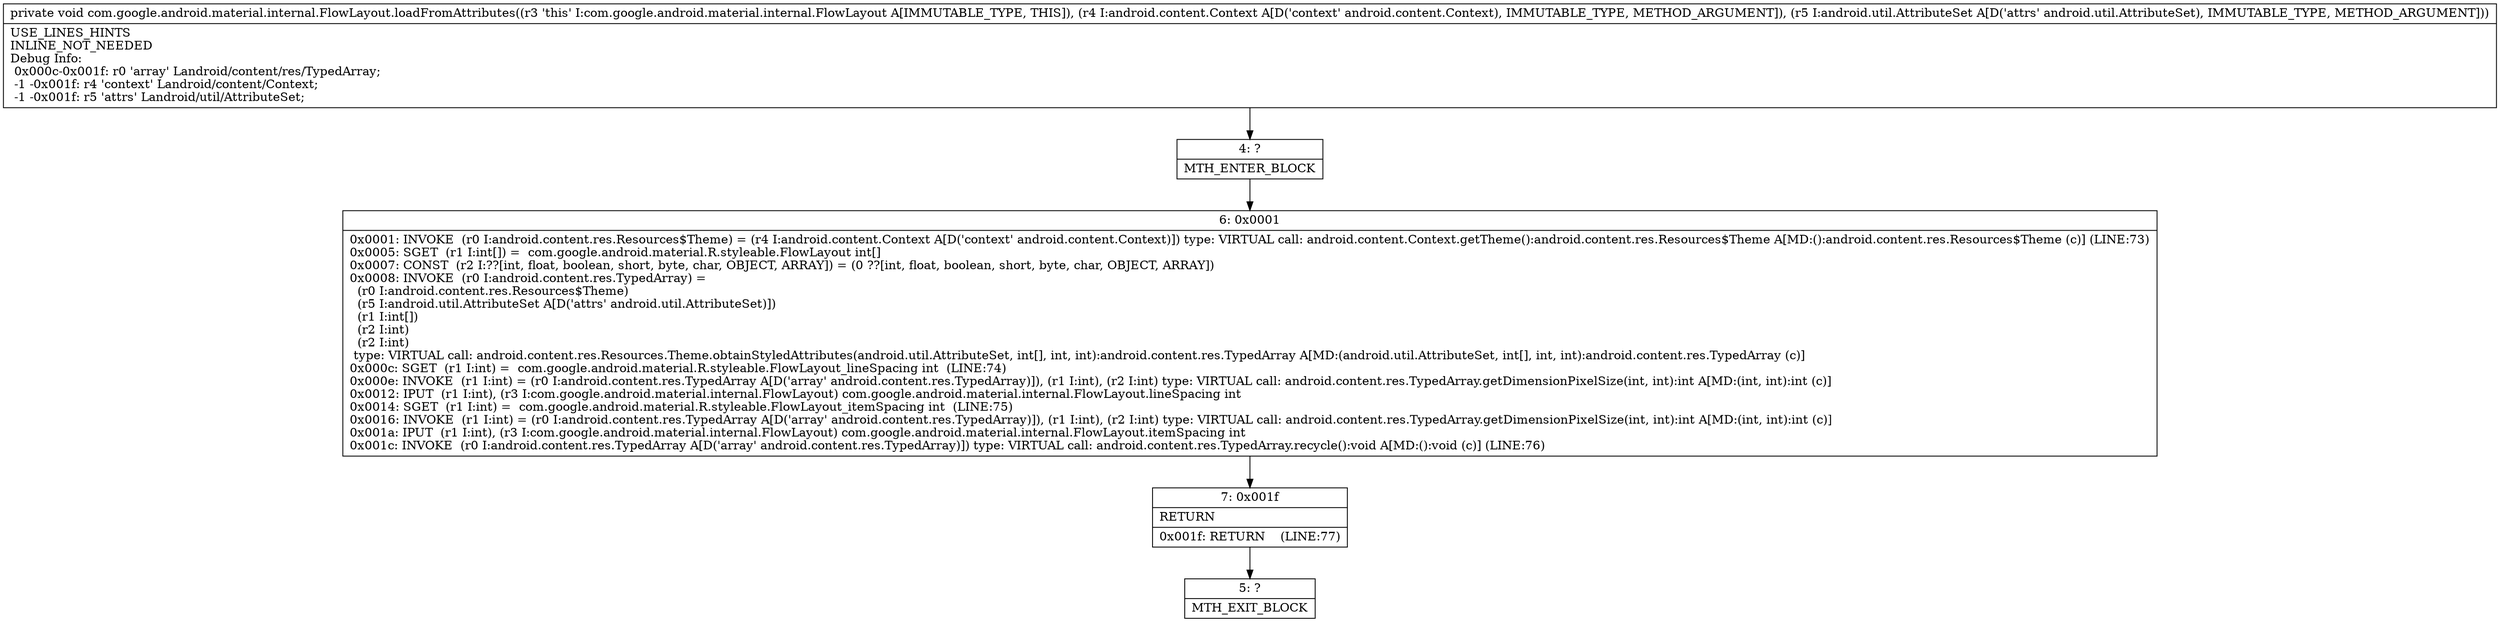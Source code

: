digraph "CFG forcom.google.android.material.internal.FlowLayout.loadFromAttributes(Landroid\/content\/Context;Landroid\/util\/AttributeSet;)V" {
Node_4 [shape=record,label="{4\:\ ?|MTH_ENTER_BLOCK\l}"];
Node_6 [shape=record,label="{6\:\ 0x0001|0x0001: INVOKE  (r0 I:android.content.res.Resources$Theme) = (r4 I:android.content.Context A[D('context' android.content.Context)]) type: VIRTUAL call: android.content.Context.getTheme():android.content.res.Resources$Theme A[MD:():android.content.res.Resources$Theme (c)] (LINE:73)\l0x0005: SGET  (r1 I:int[]) =  com.google.android.material.R.styleable.FlowLayout int[] \l0x0007: CONST  (r2 I:??[int, float, boolean, short, byte, char, OBJECT, ARRAY]) = (0 ??[int, float, boolean, short, byte, char, OBJECT, ARRAY]) \l0x0008: INVOKE  (r0 I:android.content.res.TypedArray) = \l  (r0 I:android.content.res.Resources$Theme)\l  (r5 I:android.util.AttributeSet A[D('attrs' android.util.AttributeSet)])\l  (r1 I:int[])\l  (r2 I:int)\l  (r2 I:int)\l type: VIRTUAL call: android.content.res.Resources.Theme.obtainStyledAttributes(android.util.AttributeSet, int[], int, int):android.content.res.TypedArray A[MD:(android.util.AttributeSet, int[], int, int):android.content.res.TypedArray (c)]\l0x000c: SGET  (r1 I:int) =  com.google.android.material.R.styleable.FlowLayout_lineSpacing int  (LINE:74)\l0x000e: INVOKE  (r1 I:int) = (r0 I:android.content.res.TypedArray A[D('array' android.content.res.TypedArray)]), (r1 I:int), (r2 I:int) type: VIRTUAL call: android.content.res.TypedArray.getDimensionPixelSize(int, int):int A[MD:(int, int):int (c)]\l0x0012: IPUT  (r1 I:int), (r3 I:com.google.android.material.internal.FlowLayout) com.google.android.material.internal.FlowLayout.lineSpacing int \l0x0014: SGET  (r1 I:int) =  com.google.android.material.R.styleable.FlowLayout_itemSpacing int  (LINE:75)\l0x0016: INVOKE  (r1 I:int) = (r0 I:android.content.res.TypedArray A[D('array' android.content.res.TypedArray)]), (r1 I:int), (r2 I:int) type: VIRTUAL call: android.content.res.TypedArray.getDimensionPixelSize(int, int):int A[MD:(int, int):int (c)]\l0x001a: IPUT  (r1 I:int), (r3 I:com.google.android.material.internal.FlowLayout) com.google.android.material.internal.FlowLayout.itemSpacing int \l0x001c: INVOKE  (r0 I:android.content.res.TypedArray A[D('array' android.content.res.TypedArray)]) type: VIRTUAL call: android.content.res.TypedArray.recycle():void A[MD:():void (c)] (LINE:76)\l}"];
Node_7 [shape=record,label="{7\:\ 0x001f|RETURN\l|0x001f: RETURN    (LINE:77)\l}"];
Node_5 [shape=record,label="{5\:\ ?|MTH_EXIT_BLOCK\l}"];
MethodNode[shape=record,label="{private void com.google.android.material.internal.FlowLayout.loadFromAttributes((r3 'this' I:com.google.android.material.internal.FlowLayout A[IMMUTABLE_TYPE, THIS]), (r4 I:android.content.Context A[D('context' android.content.Context), IMMUTABLE_TYPE, METHOD_ARGUMENT]), (r5 I:android.util.AttributeSet A[D('attrs' android.util.AttributeSet), IMMUTABLE_TYPE, METHOD_ARGUMENT]))  | USE_LINES_HINTS\lINLINE_NOT_NEEDED\lDebug Info:\l  0x000c\-0x001f: r0 'array' Landroid\/content\/res\/TypedArray;\l  \-1 \-0x001f: r4 'context' Landroid\/content\/Context;\l  \-1 \-0x001f: r5 'attrs' Landroid\/util\/AttributeSet;\l}"];
MethodNode -> Node_4;Node_4 -> Node_6;
Node_6 -> Node_7;
Node_7 -> Node_5;
}

